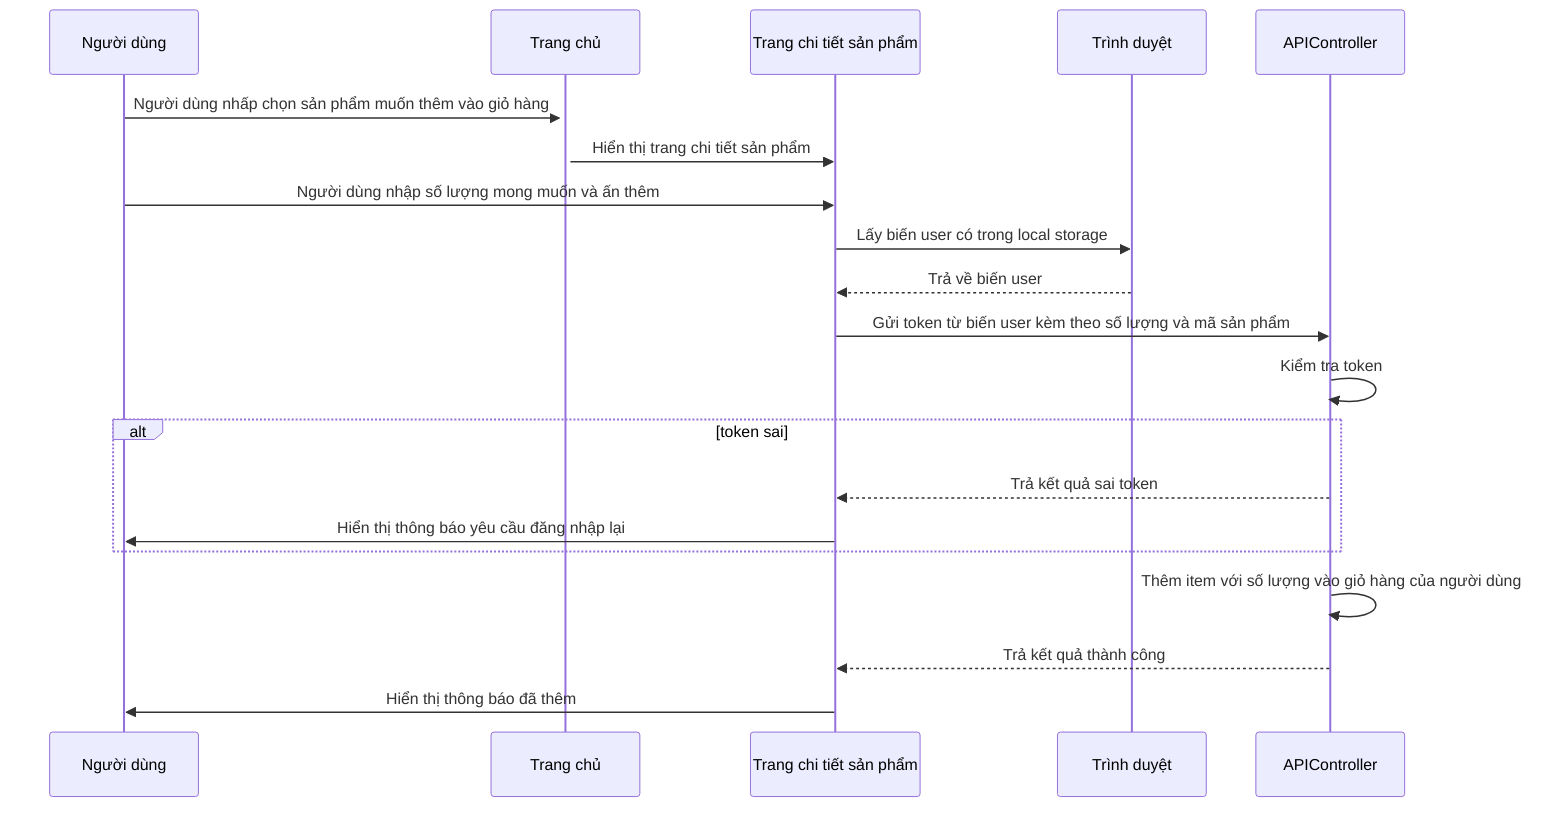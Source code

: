 sequenceDiagram
    Người dùng->>+Trang chủ: Người dùng nhấp chọn sản phẩm muốn thêm vào giỏ hàng
    Trang chủ ->> Trang chi tiết sản phẩm: Hiển thị trang chi tiết sản phẩm
    Người dùng ->> Trang chi tiết sản phẩm: Người dùng nhập số lượng mong muốn và ấn thêm
    Trang chi tiết sản phẩm ->> Trình duyệt: Lấy biến user có trong local storage
    Trình duyệt -->> Trang chi tiết sản phẩm: Trả về biến user
    Trang chi tiết sản phẩm ->> APIController: Gửi token từ biến user kèm theo số lượng và mã sản phẩm 
    APIController ->> APIController: Kiểm tra token
    alt token sai
    APIController -->> Trang chi tiết sản phẩm: Trả kết quả sai token
    Trang chi tiết sản phẩm ->> Người dùng: Hiển thị thông báo yêu cầu đăng nhập lại
    end
    APIController ->> APIController: Thêm item với số lượng vào giỏ hàng của người dùng
    APIController -->> Trang chi tiết sản phẩm: Trả kết quả thành công
    Trang chi tiết sản phẩm ->> Người dùng: Hiển thị thông báo đã thêm